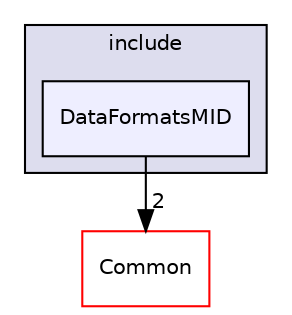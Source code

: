 digraph "/home/travis/build/AliceO2Group/AliceO2/DataFormats/Detectors/MUON/MID/include/DataFormatsMID" {
  bgcolor=transparent;
  compound=true
  node [ fontsize="10", fontname="Helvetica"];
  edge [ labelfontsize="10", labelfontname="Helvetica"];
  subgraph clusterdir_96aabaa43176ba6e3c12efb65181d828 {
    graph [ bgcolor="#ddddee", pencolor="black", label="include" fontname="Helvetica", fontsize="10", URL="dir_96aabaa43176ba6e3c12efb65181d828.html"]
  dir_8ba471bec2a3fc401b061f7d272b7379 [shape=box, label="DataFormatsMID", style="filled", fillcolor="#eeeeff", pencolor="black", URL="dir_8ba471bec2a3fc401b061f7d272b7379.html"];
  }
  dir_4ab6b4cc6a7edbff49100e9123df213f [shape=box label="Common" color="red" URL="dir_4ab6b4cc6a7edbff49100e9123df213f.html"];
  dir_8ba471bec2a3fc401b061f7d272b7379->dir_4ab6b4cc6a7edbff49100e9123df213f [headlabel="2", labeldistance=1.5 headhref="dir_000107_000016.html"];
}
